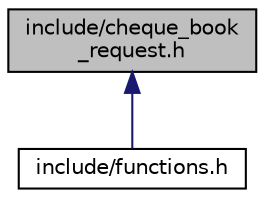 digraph "include/cheque_book_request.h"
{
 // LATEX_PDF_SIZE
  edge [fontname="Helvetica",fontsize="10",labelfontname="Helvetica",labelfontsize="10"];
  node [fontname="Helvetica",fontsize="10",shape=record];
  Node1 [label="include/cheque_book\l_request.h",height=0.2,width=0.4,color="black", fillcolor="grey75", style="filled", fontcolor="black",tooltip="places request for cheque book"];
  Node1 -> Node2 [dir="back",color="midnightblue",fontsize="10",style="solid"];
  Node2 [label="include/functions.h",height=0.2,width=0.4,color="black", fillcolor="white", style="filled",URL="$functions_8h.html",tooltip="Simply contains all the headers of the different function."];
}
